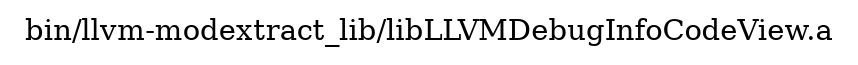 digraph "bin/llvm-modextract_lib/libLLVMDebugInfoCodeView.a" {
	label="bin/llvm-modextract_lib/libLLVMDebugInfoCodeView.a";
	rankdir=LR;

}
